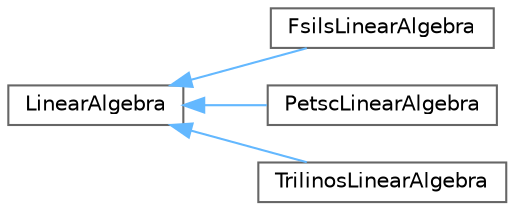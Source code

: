 digraph "Graphical Class Hierarchy"
{
 // LATEX_PDF_SIZE
  bgcolor="transparent";
  edge [fontname=Helvetica,fontsize=10,labelfontname=Helvetica,labelfontsize=10];
  node [fontname=Helvetica,fontsize=10,shape=box,height=0.2,width=0.4];
  rankdir="LR";
  Node0 [id="Node000000",label="LinearAlgebra",height=0.2,width=0.4,color="grey40", fillcolor="white", style="filled",URL="$class_linear_algebra.html",tooltip="The LinearAlgebra class provides an abstract interface to linear algebra frameworks: FSILS,..."];
  Node0 -> Node1 [id="edge2_Node000000_Node000001",dir="back",color="steelblue1",style="solid",tooltip=" "];
  Node1 [id="Node000001",label="FsilsLinearAlgebra",height=0.2,width=0.4,color="grey40", fillcolor="white", style="filled",URL="$class_fsils_linear_algebra.html",tooltip="The FsilsLinearAlgebra class implements the LinearAlgebra interface for the FSILS numerical linear al..."];
  Node0 -> Node2 [id="edge3_Node000000_Node000002",dir="back",color="steelblue1",style="solid",tooltip=" "];
  Node2 [id="Node000002",label="PetscLinearAlgebra",height=0.2,width=0.4,color="grey40", fillcolor="white", style="filled",URL="$class_petsc_linear_algebra.html",tooltip="The PetscLinearAlgebra class implements the LinearAlgebra interface for the PETSc numerical linear al..."];
  Node0 -> Node3 [id="edge4_Node000000_Node000003",dir="back",color="steelblue1",style="solid",tooltip=" "];
  Node3 [id="Node000003",label="TrilinosLinearAlgebra",height=0.2,width=0.4,color="grey40", fillcolor="white", style="filled",URL="$class_trilinos_linear_algebra.html",tooltip="The TrilinosLinearAlgebra class implements the LinearAlgebra interface for the Trilinos numerical lin..."];
}
